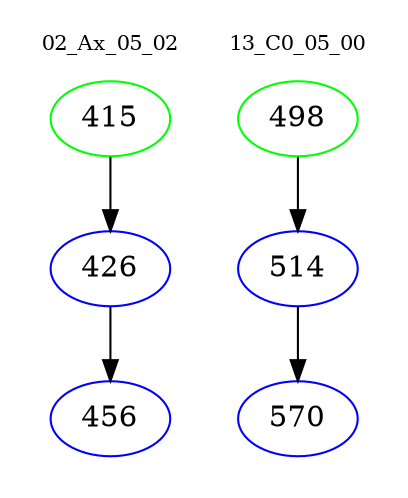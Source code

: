 digraph{
subgraph cluster_0 {
color = white
label = "02_Ax_05_02";
fontsize=10;
T0_415 [label="415", color="green"]
T0_415 -> T0_426 [color="black"]
T0_426 [label="426", color="blue"]
T0_426 -> T0_456 [color="black"]
T0_456 [label="456", color="blue"]
}
subgraph cluster_1 {
color = white
label = "13_C0_05_00";
fontsize=10;
T1_498 [label="498", color="green"]
T1_498 -> T1_514 [color="black"]
T1_514 [label="514", color="blue"]
T1_514 -> T1_570 [color="black"]
T1_570 [label="570", color="blue"]
}
}
